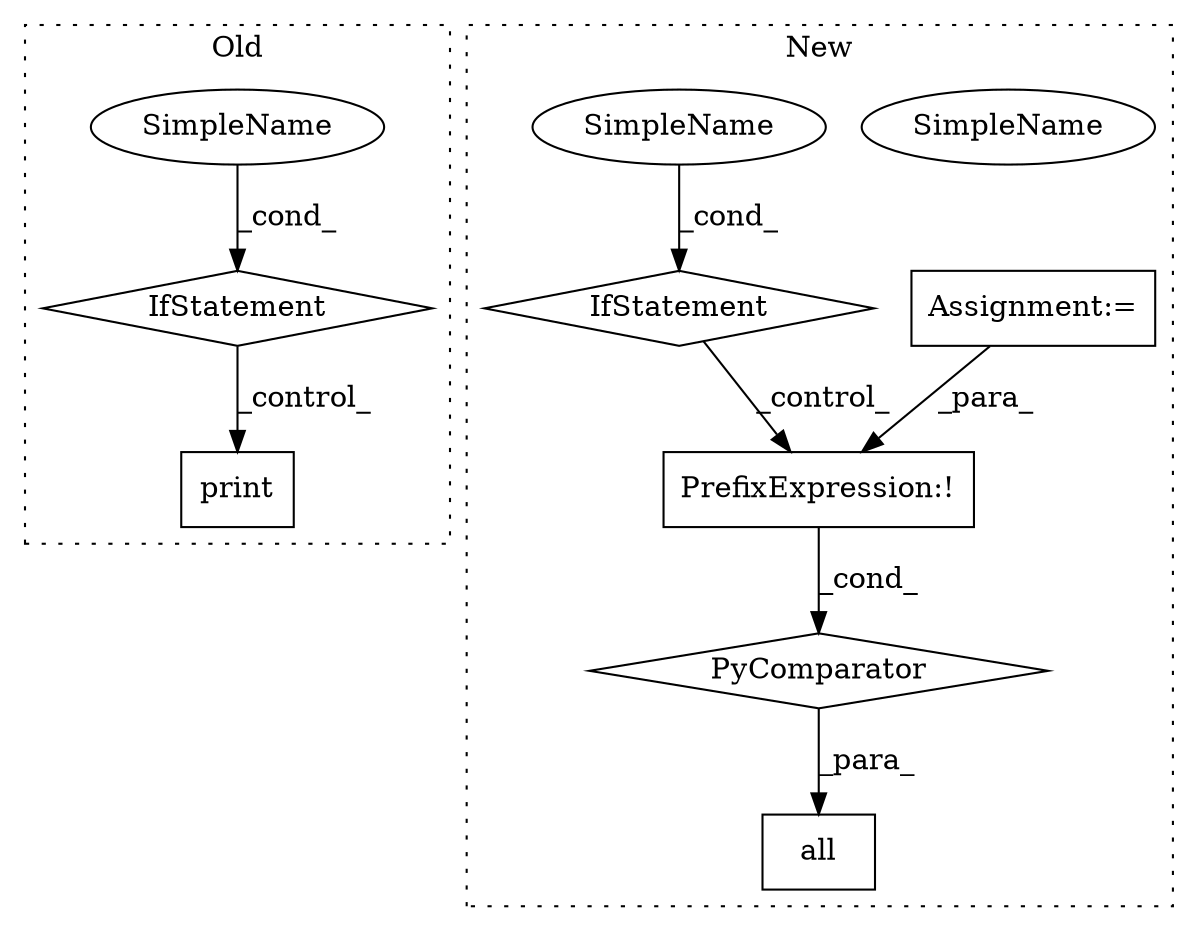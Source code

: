 digraph G {
subgraph cluster0 {
1 [label="print" a="32" s="3310" l="7" shape="box"];
4 [label="IfStatement" a="25" s="3275,3292" l="4,2" shape="diamond"];
6 [label="SimpleName" a="42" s="3279" l="13" shape="ellipse"];
label = "Old";
style="dotted";
}
subgraph cluster1 {
2 [label="all" a="32" s="3380,3595" l="23,-5" shape="box"];
3 [label="Assignment:=" a="7" s="3553" l="34" shape="box"];
5 [label="PrefixExpression:!" a="38" s="3403" l="1" shape="box"];
7 [label="PyComparator" a="113" s="3553" l="34" shape="diamond"];
8 [label="SimpleName" a="42" s="3582" l="5" shape="ellipse"];
9 [label="IfStatement" a="25" s="3553" l="34" shape="diamond"];
10 [label="SimpleName" a="42" s="3582" l="5" shape="ellipse"];
label = "New";
style="dotted";
}
3 -> 5 [label="_para_"];
4 -> 1 [label="_control_"];
5 -> 7 [label="_cond_"];
6 -> 4 [label="_cond_"];
7 -> 2 [label="_para_"];
9 -> 5 [label="_control_"];
10 -> 9 [label="_cond_"];
}